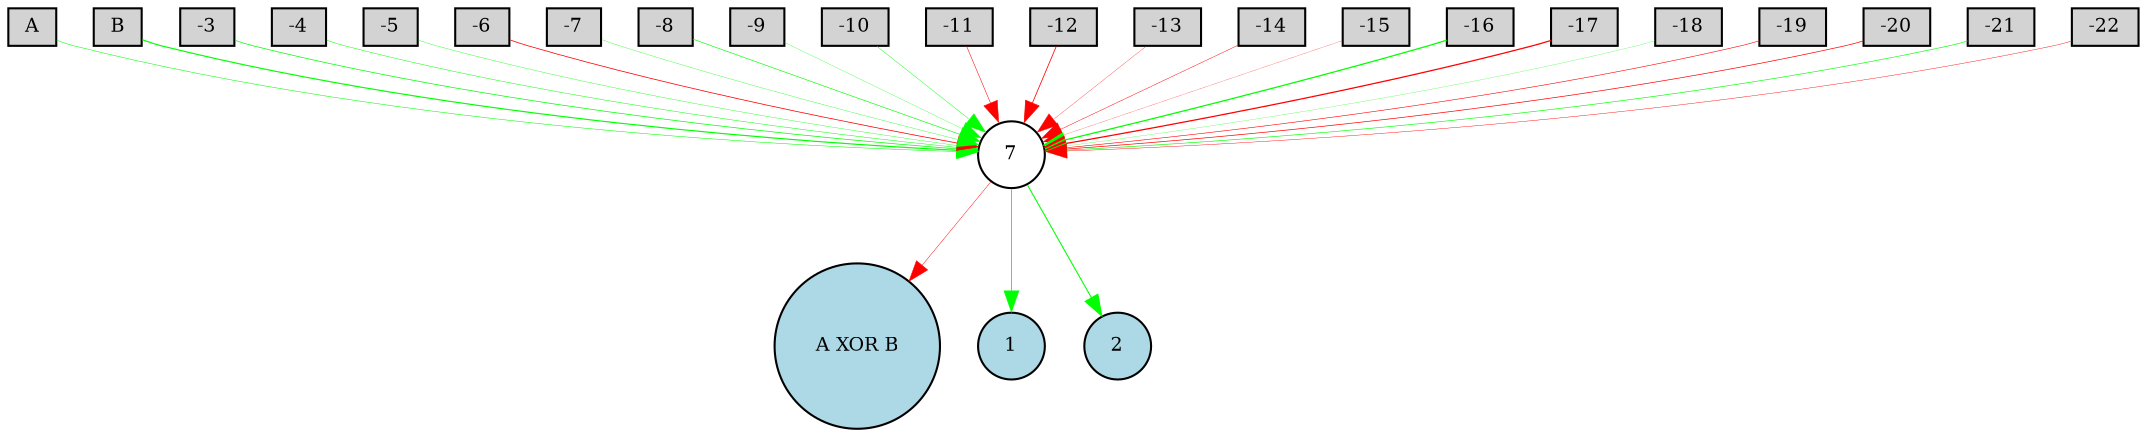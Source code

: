 digraph {
	node [fontsize=9 height=0.2 shape=circle width=0.2]
	A [fillcolor=lightgray shape=box style=filled]
	B [fillcolor=lightgray shape=box style=filled]
	-3 [fillcolor=lightgray shape=box style=filled]
	-4 [fillcolor=lightgray shape=box style=filled]
	-5 [fillcolor=lightgray shape=box style=filled]
	-6 [fillcolor=lightgray shape=box style=filled]
	-7 [fillcolor=lightgray shape=box style=filled]
	-8 [fillcolor=lightgray shape=box style=filled]
	-9 [fillcolor=lightgray shape=box style=filled]
	-10 [fillcolor=lightgray shape=box style=filled]
	-11 [fillcolor=lightgray shape=box style=filled]
	-12 [fillcolor=lightgray shape=box style=filled]
	-13 [fillcolor=lightgray shape=box style=filled]
	-14 [fillcolor=lightgray shape=box style=filled]
	-15 [fillcolor=lightgray shape=box style=filled]
	-16 [fillcolor=lightgray shape=box style=filled]
	-17 [fillcolor=lightgray shape=box style=filled]
	-18 [fillcolor=lightgray shape=box style=filled]
	-19 [fillcolor=lightgray shape=box style=filled]
	-20 [fillcolor=lightgray shape=box style=filled]
	-21 [fillcolor=lightgray shape=box style=filled]
	-22 [fillcolor=lightgray shape=box style=filled]
	"A XOR B" [fillcolor=lightblue style=filled]
	1 [fillcolor=lightblue style=filled]
	2 [fillcolor=lightblue style=filled]
	7 [fillcolor=white style=filled]
	A -> 7 [color=green penwidth=0.2542828169448609 style=solid]
	B -> 7 [color=green penwidth=0.5626524194993764 style=solid]
	-3 -> 7 [color=green penwidth=0.3464285952130184 style=solid]
	-4 -> 7 [color=green penwidth=0.23304787876174501 style=solid]
	-5 -> 7 [color=green penwidth=0.17827979594158383 style=solid]
	-6 -> 7 [color=red penwidth=0.36806911243739737 style=solid]
	-7 -> 7 [color=green penwidth=0.1654799267419898 style=solid]
	-8 -> 7 [color=green penwidth=0.30151698660742565 style=solid]
	-9 -> 7 [color=green penwidth=0.1370786816492695 style=solid]
	-10 -> 7 [color=green penwidth=0.2047620392526776 style=solid]
	-11 -> 7 [color=red penwidth=0.25066399401924777 style=solid]
	-12 -> 7 [color=red penwidth=0.37910090585819156 style=solid]
	-13 -> 7 [color=red penwidth=0.13903708591923342 style=solid]
	-14 -> 7 [color=red penwidth=0.21979651584042217 style=solid]
	-15 -> 7 [color=red penwidth=0.10689327908351894 style=solid]
	-16 -> 7 [color=green penwidth=0.6039786519088398 style=solid]
	-17 -> 7 [color=red penwidth=0.602830919793443 style=solid]
	-18 -> 7 [color=green penwidth=0.12431987409999332 style=solid]
	-19 -> 7 [color=red penwidth=0.28000887959659937 style=solid]
	-20 -> 7 [color=red penwidth=0.33611919638223864 style=solid]
	-21 -> 7 [color=green penwidth=0.30583032356520945 style=solid]
	-22 -> 7 [color=red penwidth=0.2023979841564046 style=solid]
	7 -> "A XOR B" [color=red penwidth=0.21593611516506042 style=solid]
	7 -> 1 [color=green penwidth=0.4101970818262809 style=solid]
	7 -> 2 [color=green penwidth=0.5101558485318396 style=solid]
}
